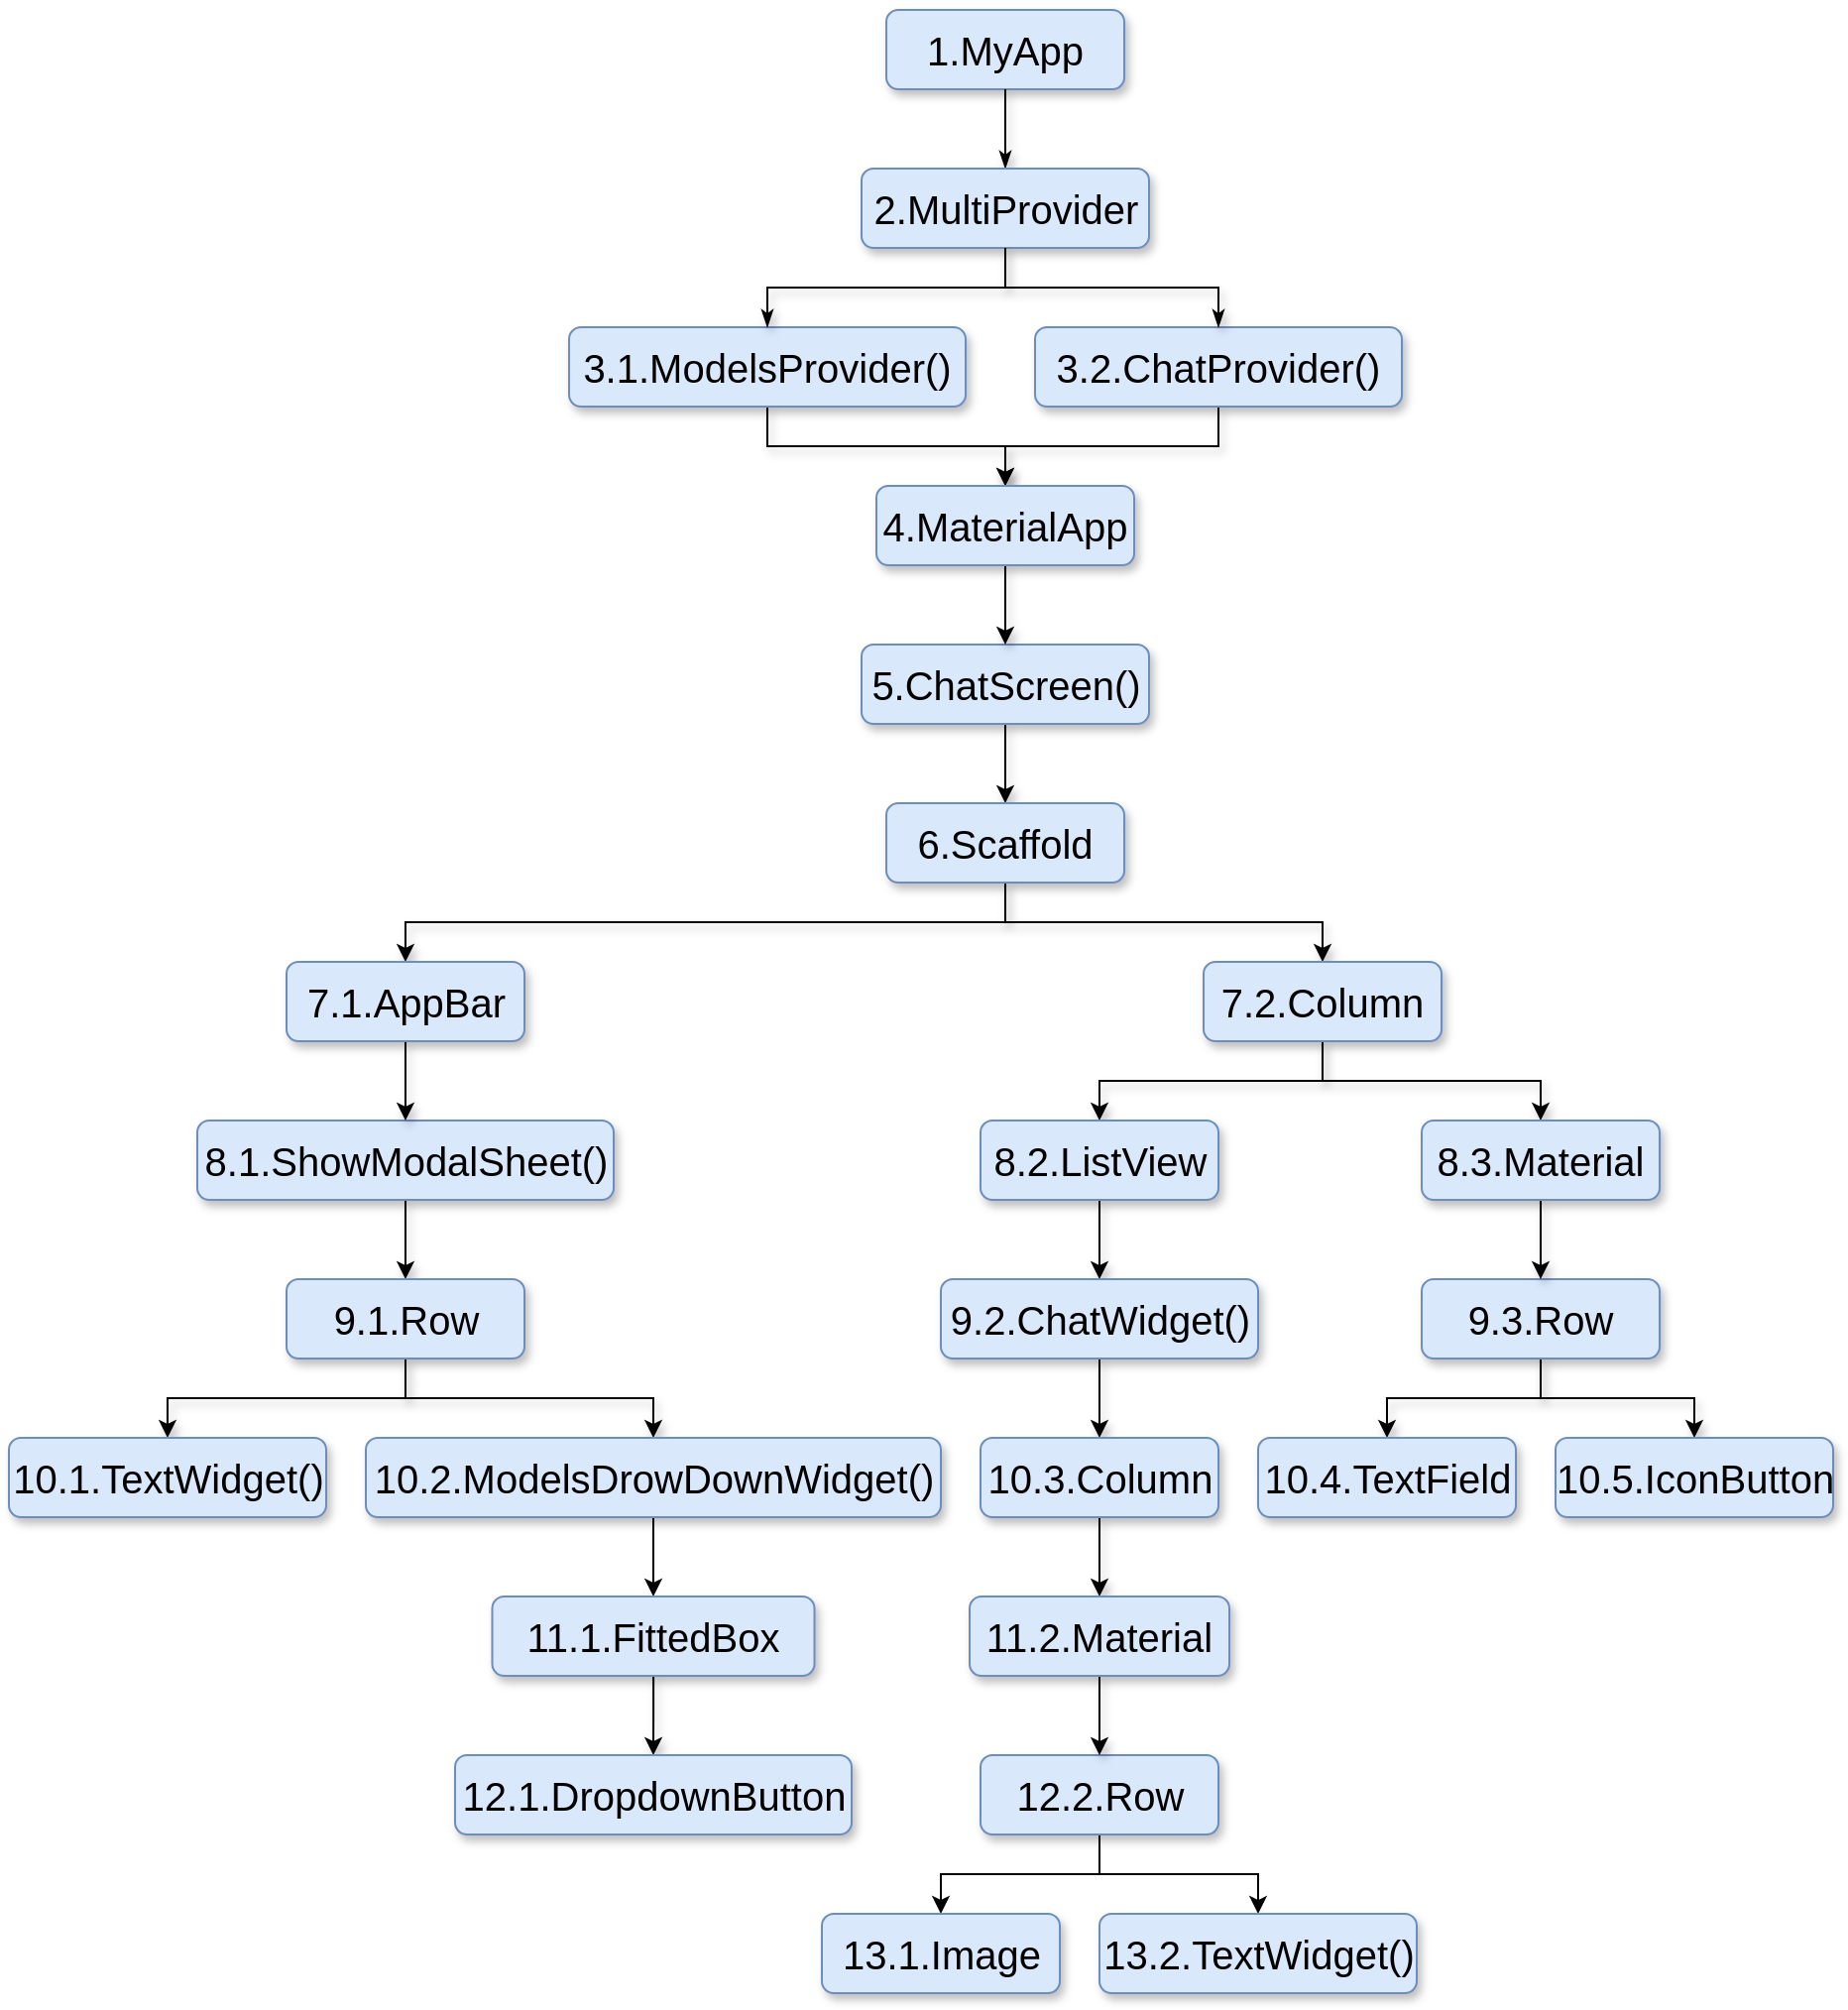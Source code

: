 <mxfile version="21.3.2" type="device">
  <diagram id="C5RBs43oDa-KdzZeNtuy" name="Page-1">
    <mxGraphModel dx="2309" dy="1256" grid="0" gridSize="10" guides="1" tooltips="1" connect="1" arrows="1" fold="1" page="0" pageScale="1" pageWidth="827" pageHeight="1169" math="0" shadow="0">
      <root>
        <mxCell id="WIyWlLk6GJQsqaUBKTNV-0" />
        <mxCell id="WIyWlLk6GJQsqaUBKTNV-1" parent="WIyWlLk6GJQsqaUBKTNV-0" />
        <mxCell id="WIyWlLk6GJQsqaUBKTNV-3" value="&lt;font style=&quot;font-size: 20px;&quot;&gt;1.MyApp&lt;/font&gt;" style="rounded=1;whiteSpace=wrap;html=1;fontSize=12;glass=0;strokeWidth=1;shadow=1;strokeColor=#6c8ebf;fillColor=#dae8fc;" parent="WIyWlLk6GJQsqaUBKTNV-1" vertex="1">
          <mxGeometry x="400" y="40" width="120" height="40" as="geometry" />
        </mxCell>
        <mxCell id="YFZyboxiVjaFq98pY7qe-24" style="edgeStyle=orthogonalEdgeStyle;rounded=0;orthogonalLoop=1;jettySize=auto;html=1;entryX=0.5;entryY=0;entryDx=0;entryDy=0;shadow=1;" parent="WIyWlLk6GJQsqaUBKTNV-1" source="WIyWlLk6GJQsqaUBKTNV-11" target="YFZyboxiVjaFq98pY7qe-18" edge="1">
          <mxGeometry relative="1" as="geometry" />
        </mxCell>
        <mxCell id="WIyWlLk6GJQsqaUBKTNV-11" value="&lt;font style=&quot;font-size: 20px;&quot;&gt;3.2.ChatProvider()&lt;/font&gt;" style="rounded=1;whiteSpace=wrap;html=1;fontSize=12;glass=0;strokeWidth=1;shadow=1;strokeColor=#6c8ebf;fillColor=#dae8fc;" parent="WIyWlLk6GJQsqaUBKTNV-1" vertex="1">
          <mxGeometry x="475" y="200" width="185" height="40" as="geometry" />
        </mxCell>
        <mxCell id="YFZyboxiVjaFq98pY7qe-23" style="edgeStyle=orthogonalEdgeStyle;rounded=0;orthogonalLoop=1;jettySize=auto;html=1;exitX=0.5;exitY=1;exitDx=0;exitDy=0;entryX=0.5;entryY=0;entryDx=0;entryDy=0;shadow=1;" parent="WIyWlLk6GJQsqaUBKTNV-1" source="WIyWlLk6GJQsqaUBKTNV-12" target="YFZyboxiVjaFq98pY7qe-18" edge="1">
          <mxGeometry relative="1" as="geometry" />
        </mxCell>
        <mxCell id="WIyWlLk6GJQsqaUBKTNV-12" value="&lt;font style=&quot;font-size: 20px;&quot;&gt;3.1.ModelsProvider()&lt;/font&gt;" style="rounded=1;whiteSpace=wrap;html=1;fontSize=12;glass=0;strokeWidth=1;shadow=1;strokeColor=#6c8ebf;fillColor=#dae8fc;" parent="WIyWlLk6GJQsqaUBKTNV-1" vertex="1">
          <mxGeometry x="240" y="200" width="200" height="40" as="geometry" />
        </mxCell>
        <mxCell id="YFZyboxiVjaFq98pY7qe-0" value="" style="rounded=0;html=1;jettySize=auto;orthogonalLoop=1;fontSize=11;endArrow=classicThin;endFill=1;strokeWidth=1;shadow=1;labelBackgroundColor=none;edgeStyle=orthogonalEdgeStyle;" parent="WIyWlLk6GJQsqaUBKTNV-1" source="WIyWlLk6GJQsqaUBKTNV-3" target="WIyWlLk6GJQsqaUBKTNV-7" edge="1">
          <mxGeometry relative="1" as="geometry">
            <mxPoint x="260" y="120" as="sourcePoint" />
            <mxPoint x="260" y="170" as="targetPoint" />
          </mxGeometry>
        </mxCell>
        <mxCell id="WIyWlLk6GJQsqaUBKTNV-7" value="&lt;font style=&quot;font-size: 20px;&quot;&gt;2.MultiProvider&lt;/font&gt;" style="rounded=1;whiteSpace=wrap;html=1;fontSize=12;glass=0;strokeWidth=1;shadow=1;strokeColor=#6c8ebf;fillColor=#dae8fc;" parent="WIyWlLk6GJQsqaUBKTNV-1" vertex="1">
          <mxGeometry x="387.5" y="120" width="145" height="40" as="geometry" />
        </mxCell>
        <mxCell id="YFZyboxiVjaFq98pY7qe-45" style="edgeStyle=orthogonalEdgeStyle;rounded=0;orthogonalLoop=1;jettySize=auto;html=1;exitX=0.5;exitY=1;exitDx=0;exitDy=0;entryX=0.5;entryY=0;entryDx=0;entryDy=0;shadow=1;" parent="WIyWlLk6GJQsqaUBKTNV-1" source="YFZyboxiVjaFq98pY7qe-17" target="YFZyboxiVjaFq98pY7qe-26" edge="1">
          <mxGeometry relative="1" as="geometry" />
        </mxCell>
        <mxCell id="YFZyboxiVjaFq98pY7qe-17" value="&lt;font style=&quot;font-size: 20px;&quot;&gt;5.ChatScreen()&lt;/font&gt;" style="rounded=1;whiteSpace=wrap;html=1;fontSize=12;glass=0;strokeWidth=1;shadow=1;strokeColor=#6c8ebf;fillColor=#dae8fc;" parent="WIyWlLk6GJQsqaUBKTNV-1" vertex="1">
          <mxGeometry x="387.5" y="360" width="145" height="40" as="geometry" />
        </mxCell>
        <mxCell id="YFZyboxiVjaFq98pY7qe-25" style="edgeStyle=orthogonalEdgeStyle;rounded=0;orthogonalLoop=1;jettySize=auto;html=1;exitX=0.5;exitY=1;exitDx=0;exitDy=0;entryX=0.5;entryY=0;entryDx=0;entryDy=0;shadow=1;" parent="WIyWlLk6GJQsqaUBKTNV-1" source="YFZyboxiVjaFq98pY7qe-18" target="YFZyboxiVjaFq98pY7qe-17" edge="1">
          <mxGeometry relative="1" as="geometry" />
        </mxCell>
        <mxCell id="YFZyboxiVjaFq98pY7qe-18" value="&lt;font style=&quot;font-size: 20px;&quot;&gt;4.MaterialApp&lt;/font&gt;" style="rounded=1;whiteSpace=wrap;html=1;fontSize=12;glass=0;strokeWidth=1;shadow=1;strokeColor=#6c8ebf;fillColor=#dae8fc;" parent="WIyWlLk6GJQsqaUBKTNV-1" vertex="1">
          <mxGeometry x="395" y="280" width="130" height="40" as="geometry" />
        </mxCell>
        <mxCell id="YFZyboxiVjaFq98pY7qe-21" value="" style="rounded=0;html=1;jettySize=auto;orthogonalLoop=1;fontSize=11;endArrow=classicThin;endFill=1;strokeWidth=1;shadow=1;labelBackgroundColor=none;edgeStyle=orthogonalEdgeStyle;entryX=0.5;entryY=0;entryDx=0;entryDy=0;exitX=0.5;exitY=1;exitDx=0;exitDy=0;" parent="WIyWlLk6GJQsqaUBKTNV-1" source="WIyWlLk6GJQsqaUBKTNV-7" target="WIyWlLk6GJQsqaUBKTNV-12" edge="1">
          <mxGeometry relative="1" as="geometry">
            <mxPoint x="430" y="90" as="sourcePoint" />
            <mxPoint x="430" y="130" as="targetPoint" />
          </mxGeometry>
        </mxCell>
        <mxCell id="YFZyboxiVjaFq98pY7qe-22" value="" style="rounded=0;html=1;jettySize=auto;orthogonalLoop=1;fontSize=11;endArrow=classicThin;endFill=1;strokeWidth=1;shadow=1;labelBackgroundColor=none;edgeStyle=orthogonalEdgeStyle;exitX=0.5;exitY=1;exitDx=0;exitDy=0;" parent="WIyWlLk6GJQsqaUBKTNV-1" source="WIyWlLk6GJQsqaUBKTNV-7" target="WIyWlLk6GJQsqaUBKTNV-11" edge="1">
          <mxGeometry relative="1" as="geometry">
            <mxPoint x="430" y="170" as="sourcePoint" />
            <mxPoint x="335" y="210" as="targetPoint" />
          </mxGeometry>
        </mxCell>
        <mxCell id="YFZyboxiVjaFq98pY7qe-46" style="edgeStyle=orthogonalEdgeStyle;rounded=0;orthogonalLoop=1;jettySize=auto;html=1;exitX=0.5;exitY=1;exitDx=0;exitDy=0;shadow=1;entryX=0.5;entryY=0;entryDx=0;entryDy=0;" parent="WIyWlLk6GJQsqaUBKTNV-1" source="YFZyboxiVjaFq98pY7qe-26" edge="1" target="YFZyboxiVjaFq98pY7qe-40">
          <mxGeometry relative="1" as="geometry">
            <mxPoint x="119" y="480" as="targetPoint" />
          </mxGeometry>
        </mxCell>
        <mxCell id="YFZyboxiVjaFq98pY7qe-47" style="edgeStyle=orthogonalEdgeStyle;rounded=0;orthogonalLoop=1;jettySize=auto;html=1;exitX=0.5;exitY=1;exitDx=0;exitDy=0;entryX=0.5;entryY=0;entryDx=0;entryDy=0;shadow=1;" parent="WIyWlLk6GJQsqaUBKTNV-1" source="YFZyboxiVjaFq98pY7qe-26" target="YFZyboxiVjaFq98pY7qe-27" edge="1">
          <mxGeometry relative="1" as="geometry" />
        </mxCell>
        <mxCell id="YFZyboxiVjaFq98pY7qe-26" value="&lt;font style=&quot;font-size: 20px;&quot;&gt;6.Scaffold&lt;/font&gt;" style="rounded=1;whiteSpace=wrap;html=1;fontSize=12;glass=0;strokeWidth=1;shadow=1;strokeColor=#6c8ebf;fillColor=#dae8fc;" parent="WIyWlLk6GJQsqaUBKTNV-1" vertex="1">
          <mxGeometry x="400" y="440" width="120" height="40" as="geometry" />
        </mxCell>
        <mxCell id="YFZyboxiVjaFq98pY7qe-53" style="edgeStyle=orthogonalEdgeStyle;rounded=0;orthogonalLoop=1;jettySize=auto;html=1;exitX=0.5;exitY=1;exitDx=0;exitDy=0;entryX=0.5;entryY=0;entryDx=0;entryDy=0;shadow=1;" parent="WIyWlLk6GJQsqaUBKTNV-1" source="YFZyboxiVjaFq98pY7qe-27" target="YFZyboxiVjaFq98pY7qe-38" edge="1">
          <mxGeometry relative="1" as="geometry" />
        </mxCell>
        <mxCell id="YFZyboxiVjaFq98pY7qe-54" style="edgeStyle=orthogonalEdgeStyle;rounded=0;orthogonalLoop=1;jettySize=auto;html=1;exitX=0.5;exitY=1;exitDx=0;exitDy=0;shadow=1;" parent="WIyWlLk6GJQsqaUBKTNV-1" source="YFZyboxiVjaFq98pY7qe-27" target="YFZyboxiVjaFq98pY7qe-33" edge="1">
          <mxGeometry relative="1" as="geometry" />
        </mxCell>
        <mxCell id="YFZyboxiVjaFq98pY7qe-27" value="&lt;font style=&quot;font-size: 20px;&quot;&gt;7.2.Column&lt;/font&gt;" style="rounded=1;whiteSpace=wrap;html=1;fontSize=12;glass=0;strokeWidth=1;shadow=1;strokeColor=#6c8ebf;fillColor=#dae8fc;" parent="WIyWlLk6GJQsqaUBKTNV-1" vertex="1">
          <mxGeometry x="560" y="520" width="120" height="40" as="geometry" />
        </mxCell>
        <mxCell id="YFZyboxiVjaFq98pY7qe-49" style="edgeStyle=orthogonalEdgeStyle;rounded=0;orthogonalLoop=1;jettySize=auto;html=1;exitX=0.5;exitY=1;exitDx=0;exitDy=0;entryX=0.5;entryY=0;entryDx=0;entryDy=0;shadow=1;" parent="WIyWlLk6GJQsqaUBKTNV-1" source="YFZyboxiVjaFq98pY7qe-28" target="YFZyboxiVjaFq98pY7qe-29" edge="1">
          <mxGeometry relative="1" as="geometry" />
        </mxCell>
        <mxCell id="YFZyboxiVjaFq98pY7qe-28" value="&lt;font style=&quot;font-size: 20px;&quot;&gt;8.1.ShowModalSheet()&lt;/font&gt;" style="rounded=1;whiteSpace=wrap;html=1;fontSize=12;glass=0;strokeWidth=1;shadow=1;strokeColor=#6c8ebf;fillColor=#dae8fc;" parent="WIyWlLk6GJQsqaUBKTNV-1" vertex="1">
          <mxGeometry x="52.5" y="600" width="210" height="40" as="geometry" />
        </mxCell>
        <mxCell id="YFZyboxiVjaFq98pY7qe-50" style="edgeStyle=orthogonalEdgeStyle;rounded=0;orthogonalLoop=1;jettySize=auto;html=1;exitX=0.5;exitY=1;exitDx=0;exitDy=0;entryX=0.5;entryY=0;entryDx=0;entryDy=0;shadow=1;" parent="WIyWlLk6GJQsqaUBKTNV-1" source="YFZyboxiVjaFq98pY7qe-29" target="YFZyboxiVjaFq98pY7qe-30" edge="1">
          <mxGeometry relative="1" as="geometry" />
        </mxCell>
        <mxCell id="YFZyboxiVjaFq98pY7qe-51" style="edgeStyle=orthogonalEdgeStyle;rounded=0;orthogonalLoop=1;jettySize=auto;html=1;exitX=0.5;exitY=1;exitDx=0;exitDy=0;entryX=0.5;entryY=0;entryDx=0;entryDy=0;shadow=1;" parent="WIyWlLk6GJQsqaUBKTNV-1" source="YFZyboxiVjaFq98pY7qe-29" target="YFZyboxiVjaFq98pY7qe-31" edge="1">
          <mxGeometry relative="1" as="geometry" />
        </mxCell>
        <mxCell id="YFZyboxiVjaFq98pY7qe-29" value="&lt;font style=&quot;font-size: 20px;&quot;&gt;9.1.Row&lt;/font&gt;" style="rounded=1;whiteSpace=wrap;html=1;fontSize=12;glass=0;strokeWidth=1;shadow=1;strokeColor=#6c8ebf;fillColor=#dae8fc;" parent="WIyWlLk6GJQsqaUBKTNV-1" vertex="1">
          <mxGeometry x="97.5" y="680" width="120" height="40" as="geometry" />
        </mxCell>
        <mxCell id="EmoC2vLwrh-byee79N5y-3" style="edgeStyle=orthogonalEdgeStyle;rounded=0;orthogonalLoop=1;jettySize=auto;html=1;exitX=0.5;exitY=1;exitDx=0;exitDy=0;entryX=0.5;entryY=0;entryDx=0;entryDy=0;" parent="WIyWlLk6GJQsqaUBKTNV-1" source="YFZyboxiVjaFq98pY7qe-30" edge="1" target="YFZyboxiVjaFq98pY7qe-32">
          <mxGeometry relative="1" as="geometry">
            <mxPoint x="40" y="920" as="targetPoint" />
          </mxGeometry>
        </mxCell>
        <mxCell id="YFZyboxiVjaFq98pY7qe-30" value="&lt;font style=&quot;font-size: 20px;&quot;&gt;10.2.ModelsDrowDownWidget()&lt;/font&gt;" style="rounded=1;whiteSpace=wrap;html=1;fontSize=12;glass=0;strokeWidth=1;shadow=1;strokeColor=#6c8ebf;fillColor=#dae8fc;" parent="WIyWlLk6GJQsqaUBKTNV-1" vertex="1">
          <mxGeometry x="137.5" y="760" width="290" height="40" as="geometry" />
        </mxCell>
        <mxCell id="YFZyboxiVjaFq98pY7qe-31" value="&lt;font style=&quot;font-size: 20px;&quot;&gt;10.1.TextWidget()&lt;/font&gt;" style="rounded=1;whiteSpace=wrap;html=1;fontSize=12;glass=0;strokeWidth=1;shadow=1;strokeColor=#6c8ebf;fillColor=#dae8fc;" parent="WIyWlLk6GJQsqaUBKTNV-1" vertex="1">
          <mxGeometry x="-42.5" y="760" width="160" height="40" as="geometry" />
        </mxCell>
        <mxCell id="ye3Ihe8P4i_enUH1KWa7-1" style="edgeStyle=orthogonalEdgeStyle;rounded=0;orthogonalLoop=1;jettySize=auto;html=1;shadow=1;" parent="WIyWlLk6GJQsqaUBKTNV-1" source="YFZyboxiVjaFq98pY7qe-32" target="ye3Ihe8P4i_enUH1KWa7-0" edge="1">
          <mxGeometry relative="1" as="geometry" />
        </mxCell>
        <mxCell id="YFZyboxiVjaFq98pY7qe-32" value="&lt;font style=&quot;font-size: 20px;&quot;&gt;11.1.FittedBox&lt;/font&gt;" style="rounded=1;whiteSpace=wrap;html=1;fontSize=12;glass=0;strokeWidth=1;shadow=1;strokeColor=#6c8ebf;fillColor=#dae8fc;" parent="WIyWlLk6GJQsqaUBKTNV-1" vertex="1">
          <mxGeometry x="201.25" y="840" width="162.5" height="40" as="geometry" />
        </mxCell>
        <mxCell id="YFZyboxiVjaFq98pY7qe-58" style="edgeStyle=orthogonalEdgeStyle;rounded=0;orthogonalLoop=1;jettySize=auto;html=1;exitX=0.5;exitY=1;exitDx=0;exitDy=0;entryX=0.5;entryY=0;entryDx=0;entryDy=0;shadow=1;" parent="WIyWlLk6GJQsqaUBKTNV-1" source="YFZyboxiVjaFq98pY7qe-33" target="YFZyboxiVjaFq98pY7qe-34" edge="1">
          <mxGeometry relative="1" as="geometry" />
        </mxCell>
        <mxCell id="YFZyboxiVjaFq98pY7qe-33" value="&lt;font style=&quot;font-size: 20px;&quot;&gt;8.2.ListView&lt;/font&gt;" style="rounded=1;whiteSpace=wrap;html=1;fontSize=12;glass=0;strokeWidth=1;shadow=1;strokeColor=#6c8ebf;fillColor=#dae8fc;" parent="WIyWlLk6GJQsqaUBKTNV-1" vertex="1">
          <mxGeometry x="447.5" y="600" width="120" height="40" as="geometry" />
        </mxCell>
        <mxCell id="YFZyboxiVjaFq98pY7qe-59" style="edgeStyle=orthogonalEdgeStyle;rounded=0;orthogonalLoop=1;jettySize=auto;html=1;exitX=0.5;exitY=1;exitDx=0;exitDy=0;entryX=0.5;entryY=0;entryDx=0;entryDy=0;shadow=1;" parent="WIyWlLk6GJQsqaUBKTNV-1" source="YFZyboxiVjaFq98pY7qe-34" target="YFZyboxiVjaFq98pY7qe-35" edge="1">
          <mxGeometry relative="1" as="geometry" />
        </mxCell>
        <mxCell id="YFZyboxiVjaFq98pY7qe-34" value="&lt;font style=&quot;font-size: 20px;&quot;&gt;9.2.ChatWidget()&lt;/font&gt;" style="rounded=1;whiteSpace=wrap;html=1;fontSize=12;glass=0;strokeWidth=1;shadow=1;strokeColor=#6c8ebf;fillColor=#dae8fc;" parent="WIyWlLk6GJQsqaUBKTNV-1" vertex="1">
          <mxGeometry x="427.5" y="680" width="160" height="40" as="geometry" />
        </mxCell>
        <mxCell id="YFZyboxiVjaFq98pY7qe-61" style="edgeStyle=orthogonalEdgeStyle;rounded=0;orthogonalLoop=1;jettySize=auto;html=1;exitX=0.5;exitY=1;exitDx=0;exitDy=0;entryX=0.5;entryY=0;entryDx=0;entryDy=0;shadow=1;" parent="WIyWlLk6GJQsqaUBKTNV-1" source="YFZyboxiVjaFq98pY7qe-35" target="YFZyboxiVjaFq98pY7qe-39" edge="1">
          <mxGeometry relative="1" as="geometry" />
        </mxCell>
        <mxCell id="YFZyboxiVjaFq98pY7qe-35" value="&lt;font style=&quot;font-size: 20px;&quot;&gt;10.3.Column&lt;/font&gt;" style="rounded=1;whiteSpace=wrap;html=1;fontSize=12;glass=0;strokeWidth=1;shadow=1;strokeColor=#6c8ebf;fillColor=#dae8fc;" parent="WIyWlLk6GJQsqaUBKTNV-1" vertex="1">
          <mxGeometry x="447.5" y="760" width="120" height="40" as="geometry" />
        </mxCell>
        <mxCell id="ye3Ihe8P4i_enUH1KWa7-7" style="edgeStyle=orthogonalEdgeStyle;rounded=0;orthogonalLoop=1;jettySize=auto;html=1;exitX=0.5;exitY=1;exitDx=0;exitDy=0;entryX=0.5;entryY=0;entryDx=0;entryDy=0;" parent="WIyWlLk6GJQsqaUBKTNV-1" source="YFZyboxiVjaFq98pY7qe-36" target="ye3Ihe8P4i_enUH1KWa7-3" edge="1">
          <mxGeometry relative="1" as="geometry" />
        </mxCell>
        <mxCell id="ye3Ihe8P4i_enUH1KWa7-8" style="edgeStyle=orthogonalEdgeStyle;rounded=0;orthogonalLoop=1;jettySize=auto;html=1;exitX=0.5;exitY=1;exitDx=0;exitDy=0;entryX=0.5;entryY=0;entryDx=0;entryDy=0;" parent="WIyWlLk6GJQsqaUBKTNV-1" source="YFZyboxiVjaFq98pY7qe-36" target="ye3Ihe8P4i_enUH1KWa7-2" edge="1">
          <mxGeometry relative="1" as="geometry" />
        </mxCell>
        <mxCell id="YFZyboxiVjaFq98pY7qe-36" value="&lt;font style=&quot;font-size: 20px;&quot;&gt;12.2.Row&lt;/font&gt;" style="rounded=1;whiteSpace=wrap;html=1;fontSize=12;glass=0;strokeWidth=1;shadow=1;strokeColor=#6c8ebf;fillColor=#dae8fc;" parent="WIyWlLk6GJQsqaUBKTNV-1" vertex="1">
          <mxGeometry x="447.5" y="920" width="120" height="40" as="geometry" />
        </mxCell>
        <mxCell id="YFZyboxiVjaFq98pY7qe-56" style="edgeStyle=orthogonalEdgeStyle;rounded=0;orthogonalLoop=1;jettySize=auto;html=1;exitX=0.5;exitY=1;exitDx=0;exitDy=0;entryX=0.5;entryY=0;entryDx=0;entryDy=0;shadow=1;" parent="WIyWlLk6GJQsqaUBKTNV-1" source="YFZyboxiVjaFq98pY7qe-37" target="YFZyboxiVjaFq98pY7qe-43" edge="1">
          <mxGeometry relative="1" as="geometry" />
        </mxCell>
        <mxCell id="YFZyboxiVjaFq98pY7qe-57" style="edgeStyle=orthogonalEdgeStyle;rounded=0;orthogonalLoop=1;jettySize=auto;html=1;exitX=0.5;exitY=1;exitDx=0;exitDy=0;entryX=0.5;entryY=0;entryDx=0;entryDy=0;shadow=1;" parent="WIyWlLk6GJQsqaUBKTNV-1" source="YFZyboxiVjaFq98pY7qe-37" target="YFZyboxiVjaFq98pY7qe-42" edge="1">
          <mxGeometry relative="1" as="geometry" />
        </mxCell>
        <mxCell id="YFZyboxiVjaFq98pY7qe-37" value="&lt;font style=&quot;font-size: 20px;&quot;&gt;9.3.Row&lt;/font&gt;" style="rounded=1;whiteSpace=wrap;html=1;fontSize=12;glass=0;strokeWidth=1;shadow=1;strokeColor=#6c8ebf;fillColor=#dae8fc;" parent="WIyWlLk6GJQsqaUBKTNV-1" vertex="1">
          <mxGeometry x="670" y="680" width="120" height="40" as="geometry" />
        </mxCell>
        <mxCell id="YFZyboxiVjaFq98pY7qe-55" style="edgeStyle=orthogonalEdgeStyle;rounded=0;orthogonalLoop=1;jettySize=auto;html=1;exitX=0.5;exitY=1;exitDx=0;exitDy=0;entryX=0.5;entryY=0;entryDx=0;entryDy=0;shadow=1;" parent="WIyWlLk6GJQsqaUBKTNV-1" source="YFZyboxiVjaFq98pY7qe-38" target="YFZyboxiVjaFq98pY7qe-37" edge="1">
          <mxGeometry relative="1" as="geometry" />
        </mxCell>
        <mxCell id="YFZyboxiVjaFq98pY7qe-38" value="&lt;font style=&quot;font-size: 20px;&quot;&gt;8.3.Material&lt;/font&gt;" style="rounded=1;whiteSpace=wrap;html=1;fontSize=12;glass=0;strokeWidth=1;shadow=1;strokeColor=#6c8ebf;fillColor=#dae8fc;" parent="WIyWlLk6GJQsqaUBKTNV-1" vertex="1">
          <mxGeometry x="670" y="600" width="120" height="40" as="geometry" />
        </mxCell>
        <mxCell id="YFZyboxiVjaFq98pY7qe-62" style="edgeStyle=orthogonalEdgeStyle;rounded=0;orthogonalLoop=1;jettySize=auto;html=1;exitX=0.5;exitY=1;exitDx=0;exitDy=0;entryX=0.5;entryY=0;entryDx=0;entryDy=0;shadow=1;" parent="WIyWlLk6GJQsqaUBKTNV-1" source="YFZyboxiVjaFq98pY7qe-39" target="YFZyboxiVjaFq98pY7qe-36" edge="1">
          <mxGeometry relative="1" as="geometry" />
        </mxCell>
        <mxCell id="YFZyboxiVjaFq98pY7qe-39" value="&lt;font style=&quot;font-size: 20px;&quot;&gt;11.2.Material&lt;/font&gt;" style="rounded=1;whiteSpace=wrap;html=1;fontSize=12;glass=0;strokeWidth=1;shadow=1;strokeColor=#6c8ebf;fillColor=#dae8fc;" parent="WIyWlLk6GJQsqaUBKTNV-1" vertex="1">
          <mxGeometry x="442" y="840" width="131" height="40" as="geometry" />
        </mxCell>
        <mxCell id="YFZyboxiVjaFq98pY7qe-48" style="edgeStyle=orthogonalEdgeStyle;rounded=0;orthogonalLoop=1;jettySize=auto;html=1;exitX=0.5;exitY=1;exitDx=0;exitDy=0;entryX=0.5;entryY=0;entryDx=0;entryDy=0;shadow=1;" parent="WIyWlLk6GJQsqaUBKTNV-1" source="YFZyboxiVjaFq98pY7qe-40" target="YFZyboxiVjaFq98pY7qe-28" edge="1">
          <mxGeometry relative="1" as="geometry" />
        </mxCell>
        <mxCell id="YFZyboxiVjaFq98pY7qe-40" value="&lt;font style=&quot;font-size: 20px;&quot;&gt;7.1.AppBar&lt;/font&gt;" style="rounded=1;whiteSpace=wrap;html=1;fontSize=12;glass=0;strokeWidth=1;shadow=1;strokeColor=#6c8ebf;fillColor=#dae8fc;" parent="WIyWlLk6GJQsqaUBKTNV-1" vertex="1">
          <mxGeometry x="97.5" y="520" width="120" height="40" as="geometry" />
        </mxCell>
        <mxCell id="YFZyboxiVjaFq98pY7qe-42" value="&lt;font style=&quot;font-size: 20px;&quot;&gt;10.5.IconButton&lt;/font&gt;" style="rounded=1;whiteSpace=wrap;html=1;fontSize=12;glass=0;strokeWidth=1;shadow=1;strokeColor=#6c8ebf;fillColor=#dae8fc;" parent="WIyWlLk6GJQsqaUBKTNV-1" vertex="1">
          <mxGeometry x="737.5" y="760" width="140" height="40" as="geometry" />
        </mxCell>
        <mxCell id="YFZyboxiVjaFq98pY7qe-43" value="&lt;font style=&quot;font-size: 20px;&quot;&gt;10.4.TextField&lt;/font&gt;" style="rounded=1;whiteSpace=wrap;html=1;fontSize=12;glass=0;strokeWidth=1;shadow=1;strokeColor=#6c8ebf;fillColor=#dae8fc;" parent="WIyWlLk6GJQsqaUBKTNV-1" vertex="1">
          <mxGeometry x="587.5" y="760" width="130" height="40" as="geometry" />
        </mxCell>
        <mxCell id="ye3Ihe8P4i_enUH1KWa7-0" value="&lt;font style=&quot;font-size: 20px;&quot;&gt;12.1.DropdownButton&lt;/font&gt;" style="rounded=1;whiteSpace=wrap;html=1;fontSize=12;glass=0;strokeWidth=1;shadow=1;strokeColor=#6c8ebf;fillColor=#dae8fc;" parent="WIyWlLk6GJQsqaUBKTNV-1" vertex="1">
          <mxGeometry x="182.5" y="920" width="200" height="40" as="geometry" />
        </mxCell>
        <mxCell id="ye3Ihe8P4i_enUH1KWa7-2" value="&lt;span style=&quot;font-size: 20px;&quot;&gt;13.2.TextWidget()&lt;/span&gt;" style="rounded=1;whiteSpace=wrap;html=1;fontSize=12;glass=0;strokeWidth=1;shadow=1;strokeColor=#6c8ebf;fillColor=#dae8fc;" parent="WIyWlLk6GJQsqaUBKTNV-1" vertex="1">
          <mxGeometry x="507.5" y="1000" width="160" height="40" as="geometry" />
        </mxCell>
        <mxCell id="ye3Ihe8P4i_enUH1KWa7-3" value="&lt;font style=&quot;font-size: 20px;&quot;&gt;13.1.Image&lt;/font&gt;" style="rounded=1;whiteSpace=wrap;html=1;fontSize=12;glass=0;strokeWidth=1;shadow=1;strokeColor=#6c8ebf;fillColor=#dae8fc;" parent="WIyWlLk6GJQsqaUBKTNV-1" vertex="1">
          <mxGeometry x="367.5" y="1000" width="120" height="40" as="geometry" />
        </mxCell>
      </root>
    </mxGraphModel>
  </diagram>
</mxfile>
